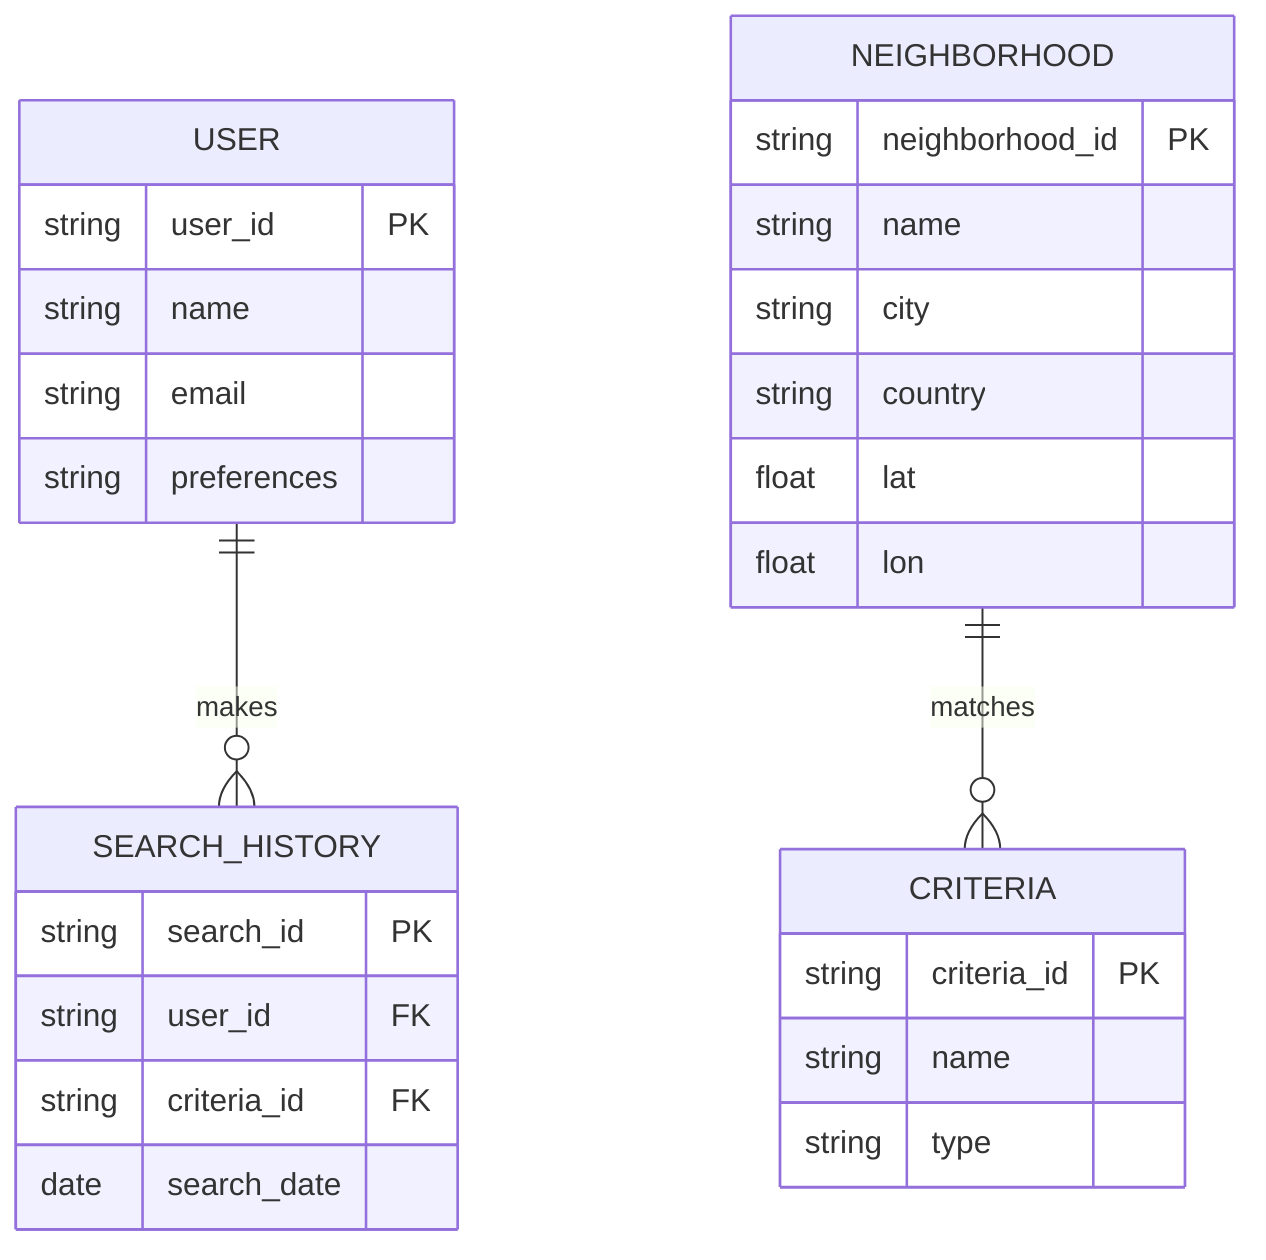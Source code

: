 erDiagram
    USER {
        string user_id PK
        string name
        string email
        string preferences
    }

    NEIGHBORHOOD {
        string neighborhood_id PK
        string name
        string city
        string country
        float lat
        float lon
    }

    CRITERIA {
        string criteria_id PK
        string name
        string type
    }

    USER ||--o{ SEARCH_HISTORY : "makes"
    SEARCH_HISTORY {
        string search_id PK
        string user_id FK
        string criteria_id FK
        date search_date
    }

    NEIGHBORHOOD ||--o{ CRITERIA : "matches"